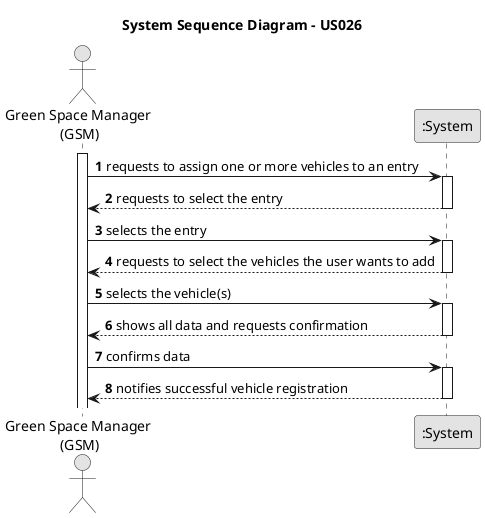 @startuml
skinparam monochrome true
skinparam packageStyle rectangle
skinparam shadowing false

title System Sequence Diagram - US026

autonumber

actor "Green Space Manager \n(GSM)" as GSM
participant ":System" as System

activate GSM

GSM -> System : requests to assign one or more vehicles to an entry
activate System
System --> GSM : requests to select the entry
deactivate System
GSM -> System : selects the entry
activate System
    System --> GSM : requests to select the vehicles the user wants to add
deactivate System
    GSM -> System : selects the vehicle(s)
   activate System
       System --> GSM : shows all data and requests confirmation
       deactivate System
   deactivate System
       GSM -> System : confirms data
       activate System
       System --> GSM: notifies successful vehicle registration
   deactivate System
   @enduml